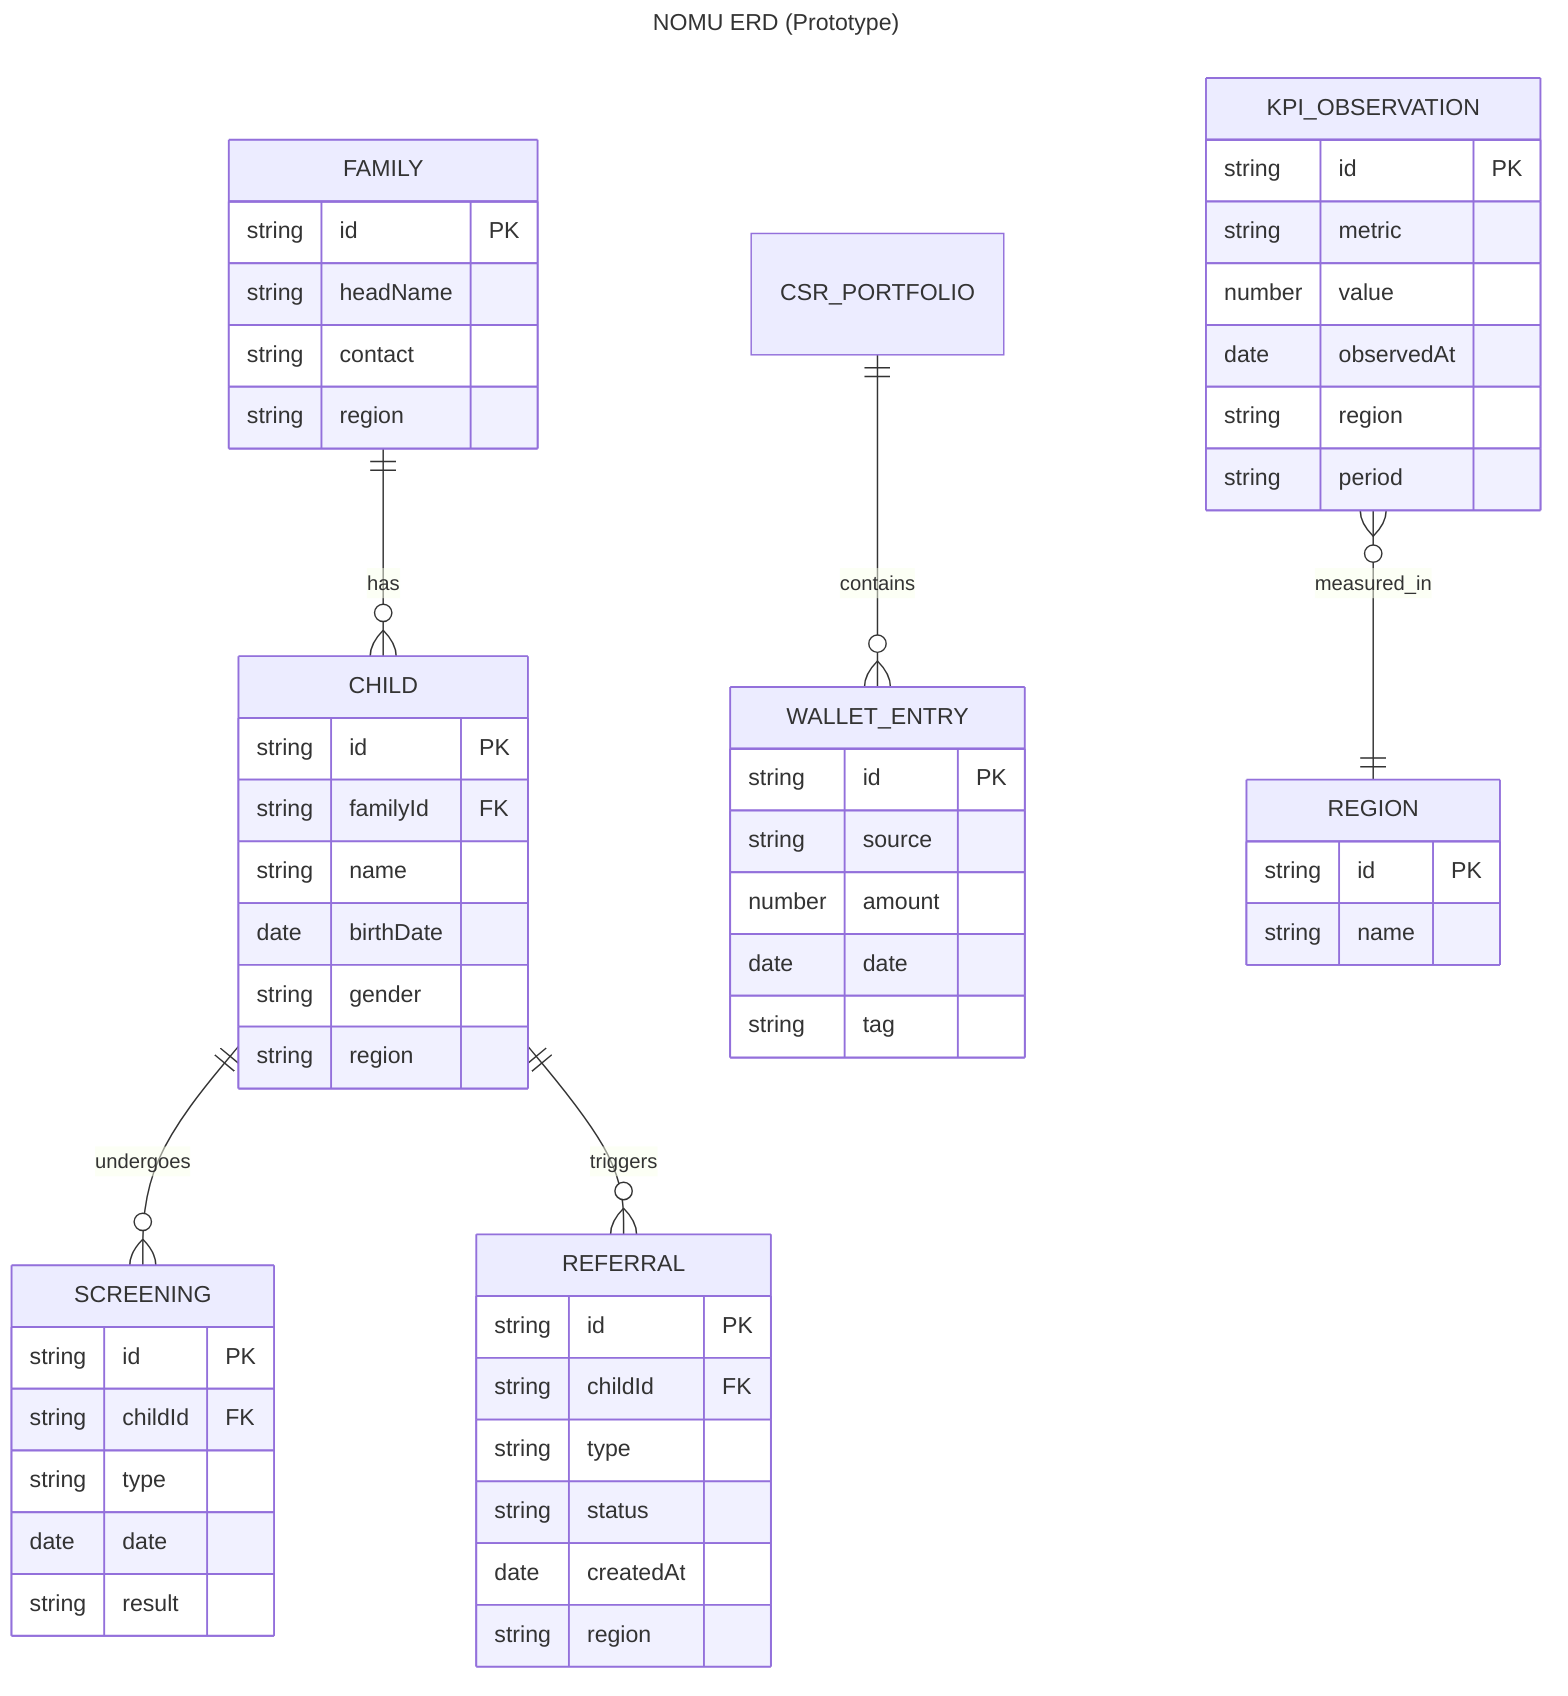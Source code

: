 ---
title: NOMU ERD (Prototype)
---
erDiagram
  FAMILY ||--o{ CHILD : has
  CHILD ||--o{ SCREENING : undergoes
  CHILD ||--o{ REFERRAL : triggers
  CSR_PORTFOLIO ||--o{ WALLET_ENTRY : contains
  KPI_OBSERVATION }o--|| REGION : measured_in

  FAMILY {
    string id PK
    string headName
    string contact
    string region
  }
  CHILD {
    string id PK
    string familyId FK
    string name
    date   birthDate
    string gender
    string region
  }
  SCREENING {
    string id PK
    string childId FK
    string type
    date   date
    string result
  }
  REFERRAL {
    string id PK
    string childId FK
    string type
    string status
    date   createdAt
    string region
  }
  WALLET_ENTRY {
    string id PK
    string source
    number amount
    date   date
    string tag
  }
  KPI_OBSERVATION {
    string id PK
    string metric
    number value
    date   observedAt
    string region
    string period
  }
  REGION {
    string id PK
    string name
  }